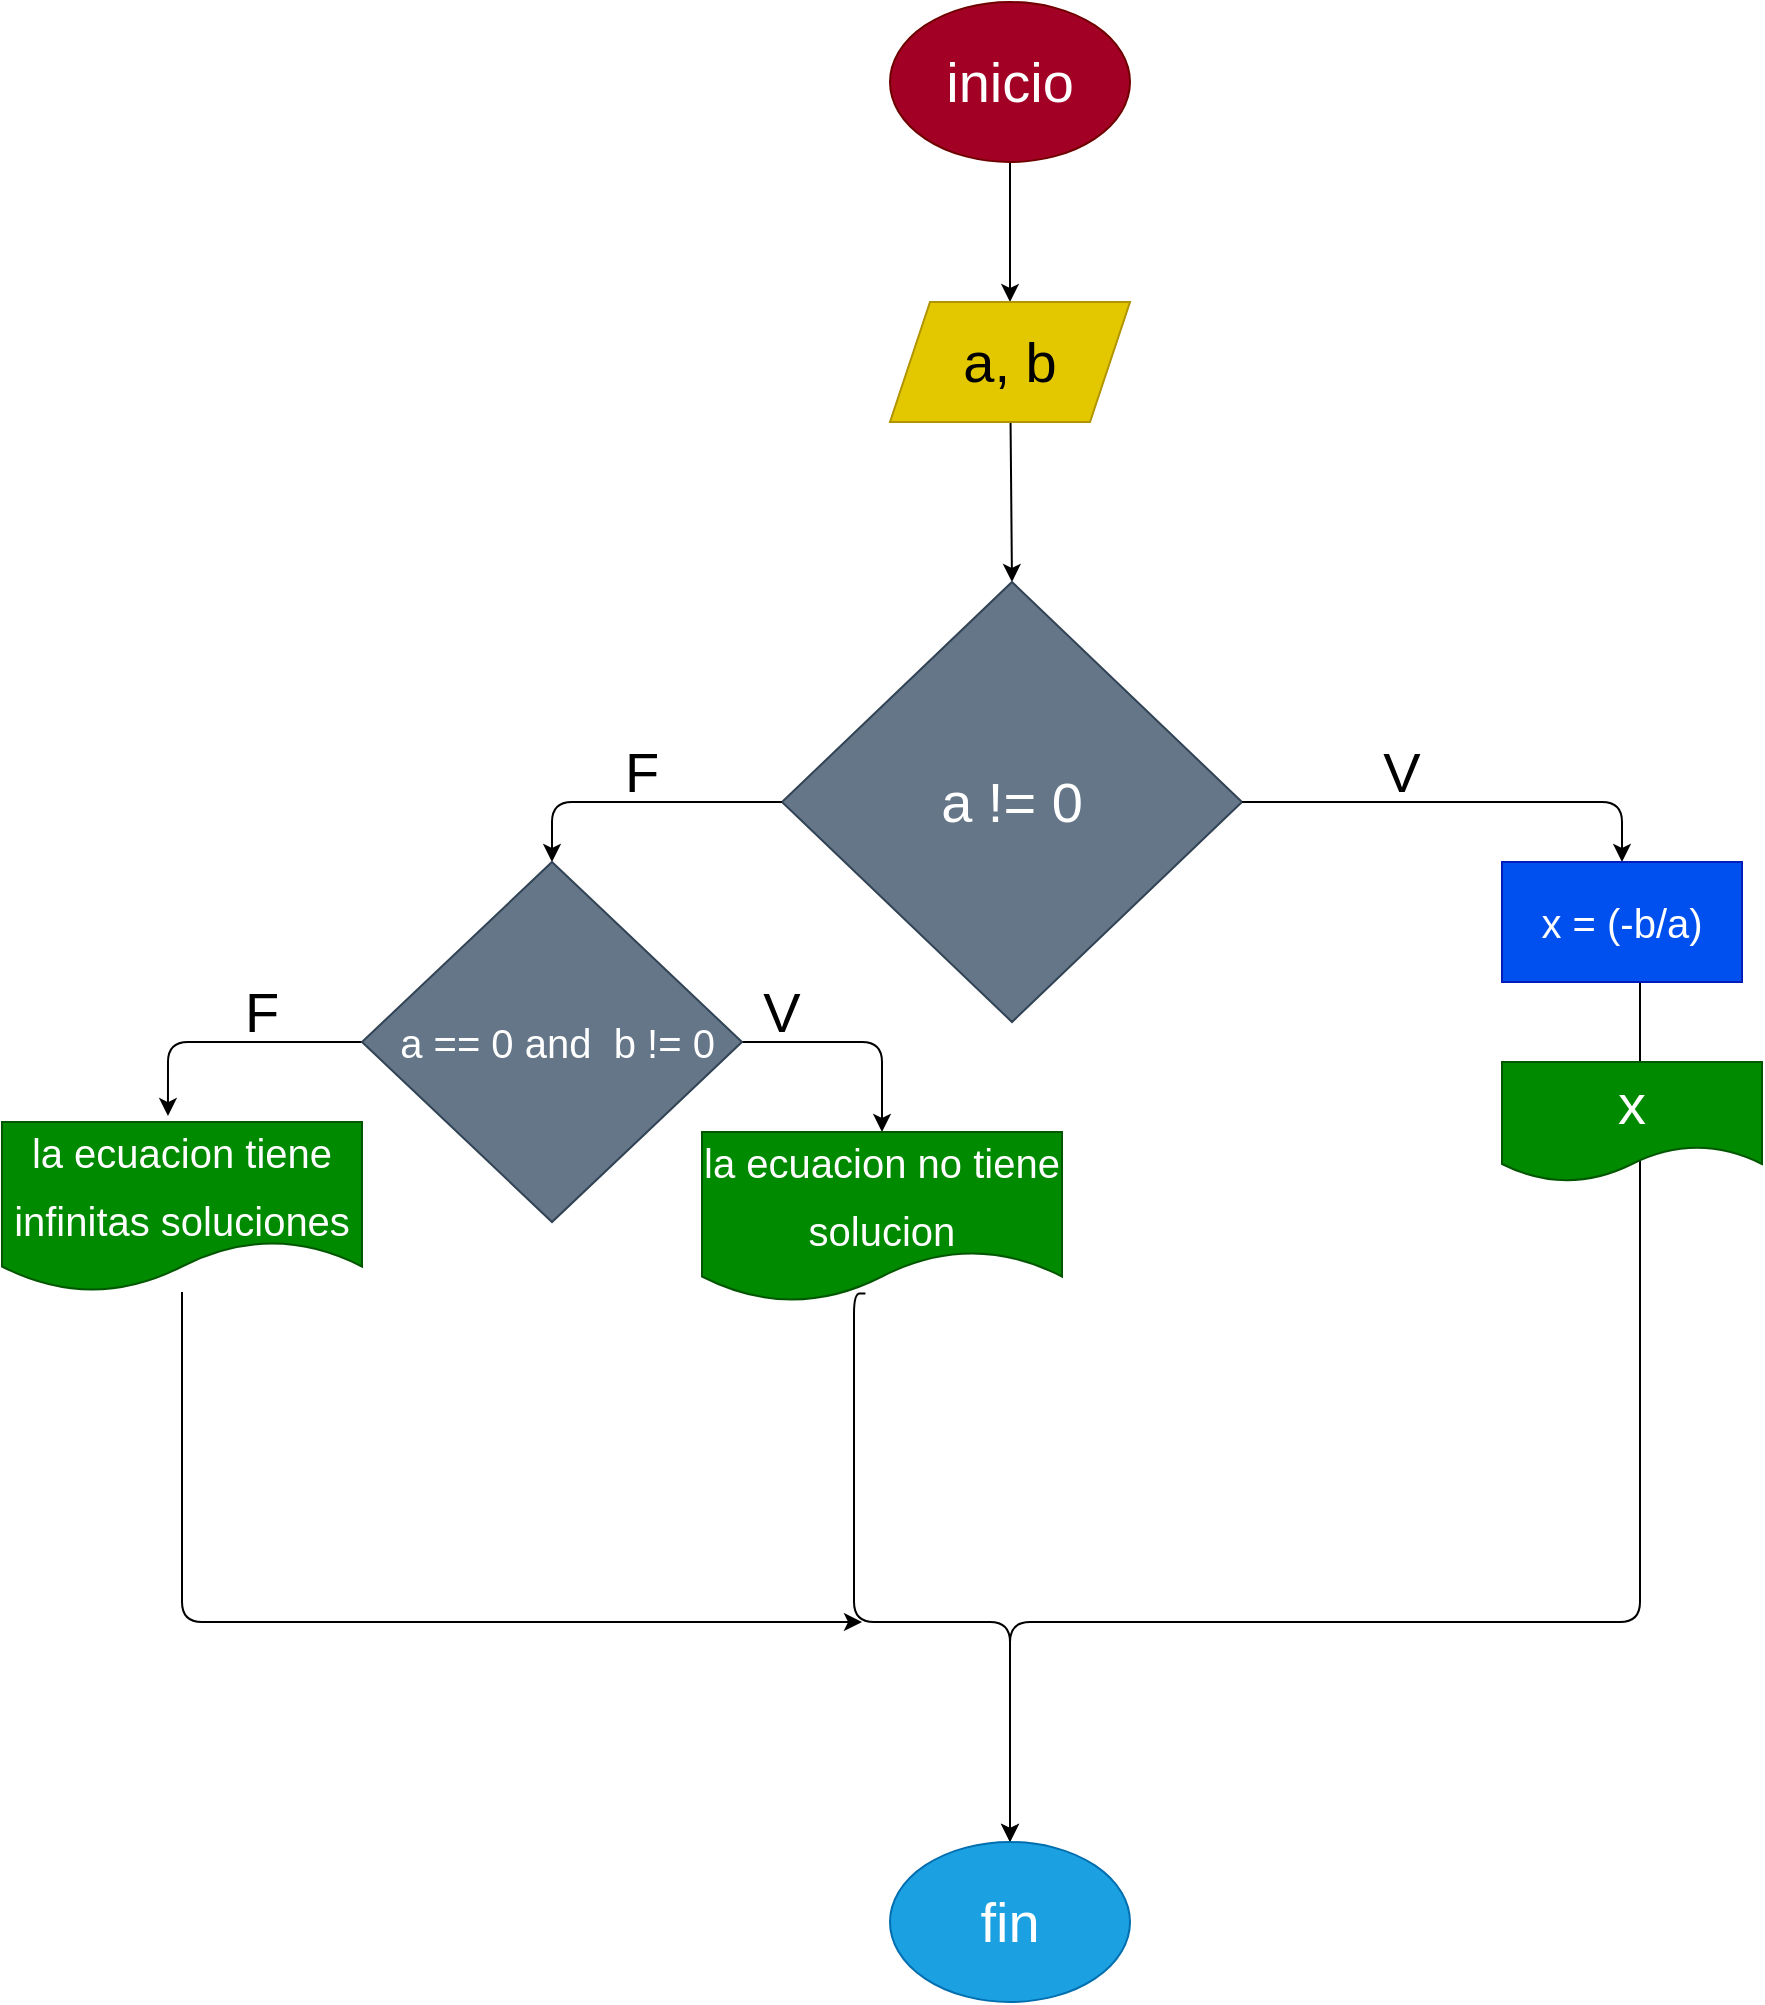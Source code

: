 <mxfile>
    <diagram id="Z66jGqG3v7jREo0fTrEL" name="Page-1">
        <mxGraphModel dx="1979" dy="790" grid="1" gridSize="10" guides="1" tooltips="1" connect="1" arrows="1" fold="1" page="1" pageScale="1" pageWidth="827" pageHeight="1169" math="0" shadow="0">
            <root>
                <mxCell id="0"/>
                <mxCell id="1" parent="0"/>
                <mxCell id="2" value="" style="edgeStyle=none;html=1;fontSize=28;" edge="1" parent="1" target="4">
                    <mxGeometry relative="1" as="geometry">
                        <mxPoint x="414" y="100" as="sourcePoint"/>
                    </mxGeometry>
                </mxCell>
                <mxCell id="3" value="" style="edgeStyle=none;html=1;fontSize=28;entryX=0.5;entryY=0;entryDx=0;entryDy=0;" edge="1" parent="1" source="4" target="5">
                    <mxGeometry relative="1" as="geometry">
                        <mxPoint x="415" y="210" as="targetPoint"/>
                    </mxGeometry>
                </mxCell>
                <mxCell id="4" value="a, b" style="shape=parallelogram;perimeter=parallelogramPerimeter;whiteSpace=wrap;html=1;fixedSize=1;fontSize=28;fillColor=#e3c800;fontColor=#000000;strokeColor=#B09500;" vertex="1" parent="1">
                    <mxGeometry x="354" y="170" width="120" height="60" as="geometry"/>
                </mxCell>
                <mxCell id="5" value="a != 0" style="rhombus;whiteSpace=wrap;html=1;fontSize=28;fillColor=#647687;fontColor=#ffffff;strokeColor=#314354;" vertex="1" parent="1">
                    <mxGeometry x="300" y="310" width="230" height="220" as="geometry"/>
                </mxCell>
                <mxCell id="6" value="" style="edgeStyle=segmentEdgeStyle;endArrow=classic;html=1;fontSize=28;exitX=1;exitY=0.5;exitDx=0;exitDy=0;entryX=0.5;entryY=0;entryDx=0;entryDy=0;" edge="1" parent="1" source="5" target="18">
                    <mxGeometry width="50" height="50" relative="1" as="geometry">
                        <mxPoint x="530" y="370" as="sourcePoint"/>
                        <mxPoint x="716" y="450" as="targetPoint"/>
                    </mxGeometry>
                </mxCell>
                <mxCell id="7" value="" style="edgeStyle=segmentEdgeStyle;endArrow=classic;html=1;fontSize=28;exitX=0;exitY=0.5;exitDx=0;exitDy=0;entryX=0.5;entryY=0;entryDx=0;entryDy=0;" edge="1" parent="1" source="5" target="19">
                    <mxGeometry width="50" height="50" relative="1" as="geometry">
                        <mxPoint x="310" y="370" as="sourcePoint"/>
                        <mxPoint x="130" y="450" as="targetPoint"/>
                    </mxGeometry>
                </mxCell>
                <mxCell id="9" value="" style="edgeStyle=segmentEdgeStyle;endArrow=classic;html=1;fontSize=28;entryX=0.5;entryY=0;entryDx=0;entryDy=0;exitX=0.454;exitY=0.95;exitDx=0;exitDy=0;exitPerimeter=0;" edge="1" parent="1" target="11" source="20">
                    <mxGeometry width="50" height="50" relative="1" as="geometry">
                        <mxPoint x="200" y="640" as="sourcePoint"/>
                        <mxPoint x="420" y="740" as="targetPoint"/>
                        <Array as="points">
                            <mxPoint x="336" y="830"/>
                            <mxPoint x="414" y="830"/>
                        </Array>
                    </mxGeometry>
                </mxCell>
                <mxCell id="10" value="" style="edgeStyle=segmentEdgeStyle;endArrow=classic;html=1;fontSize=28;exitX=0.575;exitY=0.983;exitDx=0;exitDy=0;exitPerimeter=0;entryX=0.5;entryY=0;entryDx=0;entryDy=0;" edge="1" parent="1" source="18" target="11">
                    <mxGeometry width="50" height="50" relative="1" as="geometry">
                        <mxPoint x="759.04" y="537" as="sourcePoint"/>
                        <mxPoint x="410" y="840" as="targetPoint"/>
                        <Array as="points">
                            <mxPoint x="729" y="830"/>
                            <mxPoint x="414" y="830"/>
                        </Array>
                    </mxGeometry>
                </mxCell>
                <mxCell id="11" value="fin" style="ellipse;whiteSpace=wrap;html=1;fontSize=28;fillColor=#1ba1e2;fontColor=#ffffff;strokeColor=#006EAF;" vertex="1" parent="1">
                    <mxGeometry x="354" y="940" width="120" height="80" as="geometry"/>
                </mxCell>
                <mxCell id="12" value="F" style="text;html=1;strokeColor=none;fillColor=none;align=center;verticalAlign=middle;whiteSpace=wrap;rounded=0;fontSize=28;" vertex="1" parent="1">
                    <mxGeometry x="200" y="390" width="60" height="30" as="geometry"/>
                </mxCell>
                <mxCell id="13" value="V" style="text;html=1;strokeColor=none;fillColor=none;align=center;verticalAlign=middle;whiteSpace=wrap;rounded=0;fontSize=28;" vertex="1" parent="1">
                    <mxGeometry x="580" y="390" width="60" height="30" as="geometry"/>
                </mxCell>
                <mxCell id="14" value="inicio" style="ellipse;whiteSpace=wrap;html=1;fontSize=28;fillColor=#a20025;fontColor=#ffffff;strokeColor=#6F0000;" vertex="1" parent="1">
                    <mxGeometry x="354" y="20" width="120" height="80" as="geometry"/>
                </mxCell>
                <mxCell id="15" value="x" style="shape=document;whiteSpace=wrap;html=1;boundedLbl=1;fontSize=28;fillColor=#008a00;fontColor=#ffffff;strokeColor=#005700;" vertex="1" parent="1">
                    <mxGeometry x="660" y="550" width="130" height="60" as="geometry"/>
                </mxCell>
                <mxCell id="18" value="&lt;font style=&quot;font-size: 20px&quot;&gt;x = (-b/a)&lt;/font&gt;" style="rounded=0;whiteSpace=wrap;html=1;fillColor=#0050ef;fontColor=#ffffff;strokeColor=#001DBC;" vertex="1" parent="1">
                    <mxGeometry x="660" y="450" width="120" height="60" as="geometry"/>
                </mxCell>
                <mxCell id="21" style="edgeStyle=none;html=1;fontSize=20;entryX=0.5;entryY=0;entryDx=0;entryDy=0;" edge="1" parent="1" source="19" target="20">
                    <mxGeometry relative="1" as="geometry">
                        <mxPoint x="340" y="540" as="targetPoint"/>
                        <Array as="points">
                            <mxPoint x="350" y="540"/>
                        </Array>
                    </mxGeometry>
                </mxCell>
                <mxCell id="24" style="edgeStyle=none;html=1;fontSize=20;entryX=0.461;entryY=-0.035;entryDx=0;entryDy=0;entryPerimeter=0;" edge="1" parent="1" source="19" target="23">
                    <mxGeometry relative="1" as="geometry">
                        <mxPoint x="-60" y="540" as="targetPoint"/>
                        <Array as="points">
                            <mxPoint x="-7" y="540"/>
                        </Array>
                    </mxGeometry>
                </mxCell>
                <mxCell id="19" value="&amp;nbsp;a == 0 and&amp;nbsp; b != 0" style="rhombus;whiteSpace=wrap;html=1;fontSize=20;fillColor=#647687;fontColor=#ffffff;strokeColor=#314354;" vertex="1" parent="1">
                    <mxGeometry x="90" y="450" width="190" height="180" as="geometry"/>
                </mxCell>
                <mxCell id="20" value="&lt;font style=&quot;font-size: 20px&quot;&gt;la ecuacion no tiene solucion&lt;/font&gt;" style="shape=document;whiteSpace=wrap;html=1;boundedLbl=1;fontSize=28;fillColor=#008a00;fontColor=#ffffff;strokeColor=#005700;" vertex="1" parent="1">
                    <mxGeometry x="260" y="585" width="180" height="85" as="geometry"/>
                </mxCell>
                <mxCell id="22" value="V" style="text;html=1;strokeColor=none;fillColor=none;align=center;verticalAlign=middle;whiteSpace=wrap;rounded=0;fontSize=28;" vertex="1" parent="1">
                    <mxGeometry x="270" y="510" width="60" height="30" as="geometry"/>
                </mxCell>
                <mxCell id="25" style="edgeStyle=none;html=1;fontSize=20;" edge="1" parent="1" source="23">
                    <mxGeometry relative="1" as="geometry">
                        <mxPoint x="340" y="830" as="targetPoint"/>
                        <Array as="points">
                            <mxPoint y="830"/>
                        </Array>
                    </mxGeometry>
                </mxCell>
                <mxCell id="23" value="&lt;font style=&quot;font-size: 20px&quot;&gt;la ecuacion tiene infinitas soluciones&lt;/font&gt;" style="shape=document;whiteSpace=wrap;html=1;boundedLbl=1;fontSize=28;fillColor=#008a00;fontColor=#ffffff;strokeColor=#005700;" vertex="1" parent="1">
                    <mxGeometry x="-90" y="580" width="180" height="85" as="geometry"/>
                </mxCell>
                <mxCell id="26" value="F" style="text;html=1;strokeColor=none;fillColor=none;align=center;verticalAlign=middle;whiteSpace=wrap;rounded=0;fontSize=28;" vertex="1" parent="1">
                    <mxGeometry x="10" y="510" width="60" height="30" as="geometry"/>
                </mxCell>
            </root>
        </mxGraphModel>
    </diagram>
</mxfile>